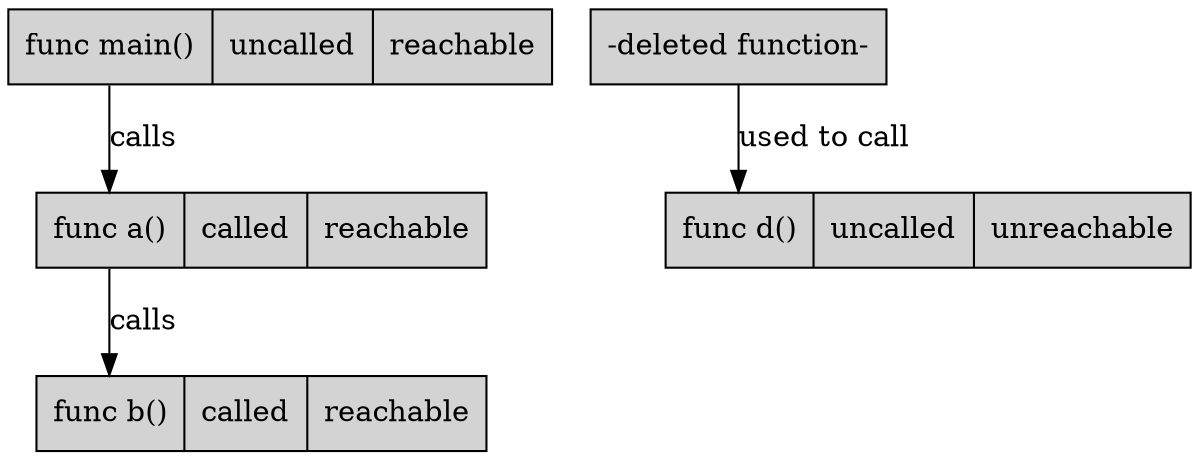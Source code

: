digraph {
	edge [label="calls"];
	node [shape=record style=filled fillcolor=lightgrey];

	func_main [label="<f0>func main()|<f1>uncalled|<f2>reachable"];
	func_a [label="<f0>func a()|<f1>called|<f2>reachable"];
	func_b [label="<f0>func b()|<f1>called|<f2>reachable"];


	func_c [label="-deleted function-"];
	func_d [label="<f0>func d()|<f1>uncalled|<f2>unreachable"];

	func_main:f0->func_a:f0;
	func_a:f0->func_b:f0;

	func_c->func_d:f0 [label="used to call"];
}
